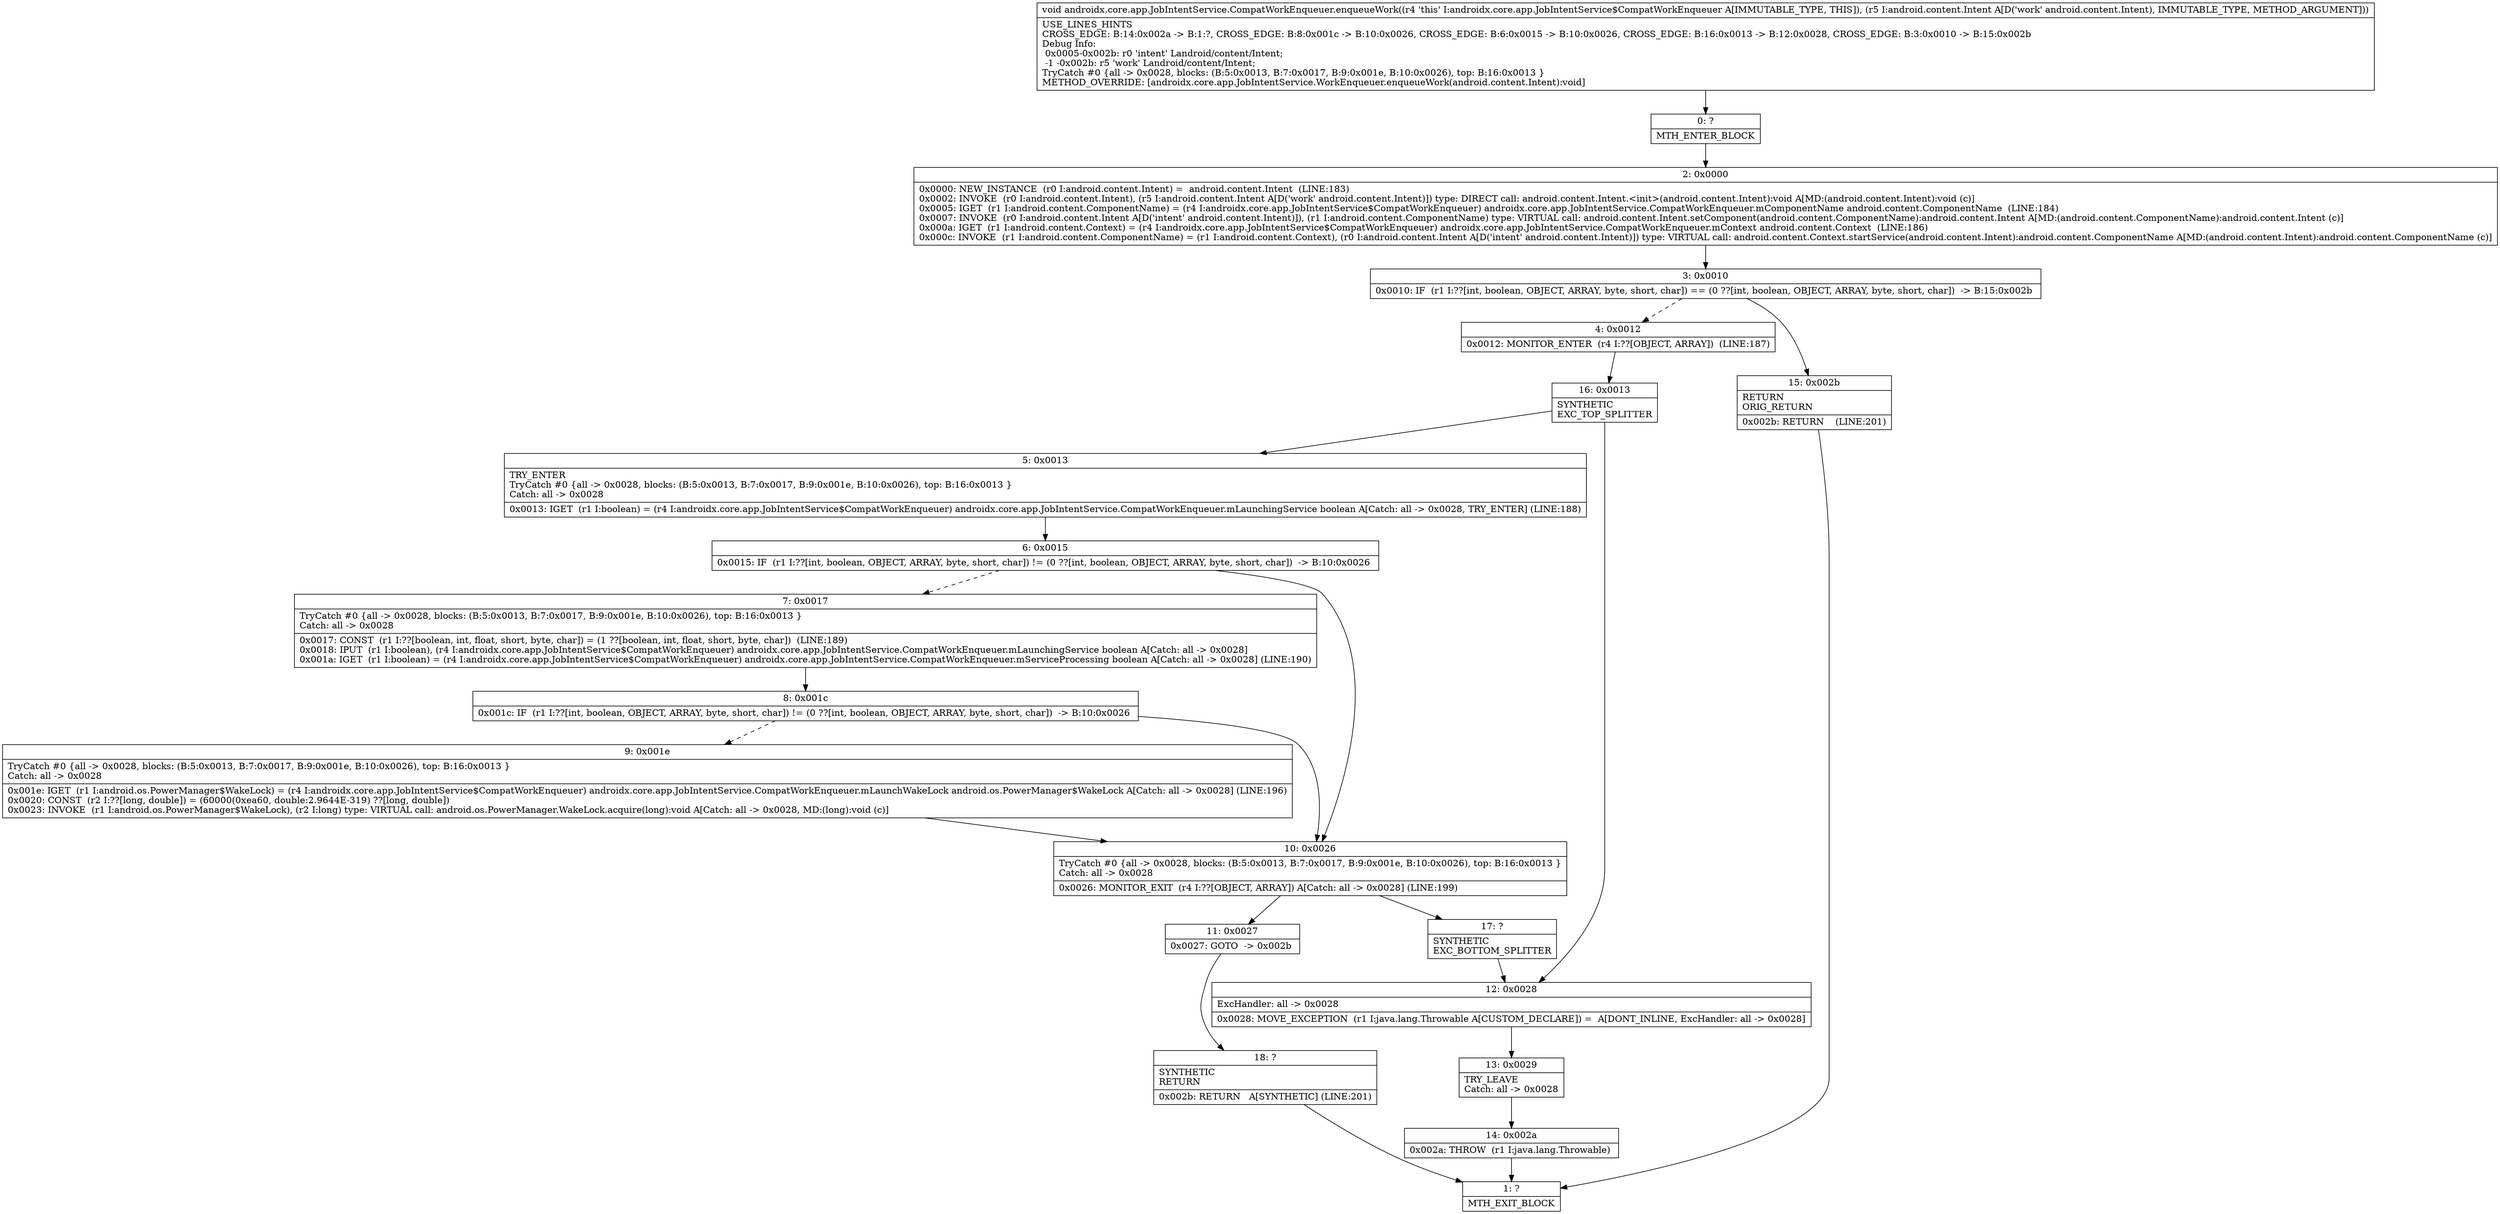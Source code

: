 digraph "CFG forandroidx.core.app.JobIntentService.CompatWorkEnqueuer.enqueueWork(Landroid\/content\/Intent;)V" {
Node_0 [shape=record,label="{0\:\ ?|MTH_ENTER_BLOCK\l}"];
Node_2 [shape=record,label="{2\:\ 0x0000|0x0000: NEW_INSTANCE  (r0 I:android.content.Intent) =  android.content.Intent  (LINE:183)\l0x0002: INVOKE  (r0 I:android.content.Intent), (r5 I:android.content.Intent A[D('work' android.content.Intent)]) type: DIRECT call: android.content.Intent.\<init\>(android.content.Intent):void A[MD:(android.content.Intent):void (c)]\l0x0005: IGET  (r1 I:android.content.ComponentName) = (r4 I:androidx.core.app.JobIntentService$CompatWorkEnqueuer) androidx.core.app.JobIntentService.CompatWorkEnqueuer.mComponentName android.content.ComponentName  (LINE:184)\l0x0007: INVOKE  (r0 I:android.content.Intent A[D('intent' android.content.Intent)]), (r1 I:android.content.ComponentName) type: VIRTUAL call: android.content.Intent.setComponent(android.content.ComponentName):android.content.Intent A[MD:(android.content.ComponentName):android.content.Intent (c)]\l0x000a: IGET  (r1 I:android.content.Context) = (r4 I:androidx.core.app.JobIntentService$CompatWorkEnqueuer) androidx.core.app.JobIntentService.CompatWorkEnqueuer.mContext android.content.Context  (LINE:186)\l0x000c: INVOKE  (r1 I:android.content.ComponentName) = (r1 I:android.content.Context), (r0 I:android.content.Intent A[D('intent' android.content.Intent)]) type: VIRTUAL call: android.content.Context.startService(android.content.Intent):android.content.ComponentName A[MD:(android.content.Intent):android.content.ComponentName (c)]\l}"];
Node_3 [shape=record,label="{3\:\ 0x0010|0x0010: IF  (r1 I:??[int, boolean, OBJECT, ARRAY, byte, short, char]) == (0 ??[int, boolean, OBJECT, ARRAY, byte, short, char])  \-\> B:15:0x002b \l}"];
Node_4 [shape=record,label="{4\:\ 0x0012|0x0012: MONITOR_ENTER  (r4 I:??[OBJECT, ARRAY])  (LINE:187)\l}"];
Node_16 [shape=record,label="{16\:\ 0x0013|SYNTHETIC\lEXC_TOP_SPLITTER\l}"];
Node_5 [shape=record,label="{5\:\ 0x0013|TRY_ENTER\lTryCatch #0 \{all \-\> 0x0028, blocks: (B:5:0x0013, B:7:0x0017, B:9:0x001e, B:10:0x0026), top: B:16:0x0013 \}\lCatch: all \-\> 0x0028\l|0x0013: IGET  (r1 I:boolean) = (r4 I:androidx.core.app.JobIntentService$CompatWorkEnqueuer) androidx.core.app.JobIntentService.CompatWorkEnqueuer.mLaunchingService boolean A[Catch: all \-\> 0x0028, TRY_ENTER] (LINE:188)\l}"];
Node_6 [shape=record,label="{6\:\ 0x0015|0x0015: IF  (r1 I:??[int, boolean, OBJECT, ARRAY, byte, short, char]) != (0 ??[int, boolean, OBJECT, ARRAY, byte, short, char])  \-\> B:10:0x0026 \l}"];
Node_7 [shape=record,label="{7\:\ 0x0017|TryCatch #0 \{all \-\> 0x0028, blocks: (B:5:0x0013, B:7:0x0017, B:9:0x001e, B:10:0x0026), top: B:16:0x0013 \}\lCatch: all \-\> 0x0028\l|0x0017: CONST  (r1 I:??[boolean, int, float, short, byte, char]) = (1 ??[boolean, int, float, short, byte, char])  (LINE:189)\l0x0018: IPUT  (r1 I:boolean), (r4 I:androidx.core.app.JobIntentService$CompatWorkEnqueuer) androidx.core.app.JobIntentService.CompatWorkEnqueuer.mLaunchingService boolean A[Catch: all \-\> 0x0028]\l0x001a: IGET  (r1 I:boolean) = (r4 I:androidx.core.app.JobIntentService$CompatWorkEnqueuer) androidx.core.app.JobIntentService.CompatWorkEnqueuer.mServiceProcessing boolean A[Catch: all \-\> 0x0028] (LINE:190)\l}"];
Node_8 [shape=record,label="{8\:\ 0x001c|0x001c: IF  (r1 I:??[int, boolean, OBJECT, ARRAY, byte, short, char]) != (0 ??[int, boolean, OBJECT, ARRAY, byte, short, char])  \-\> B:10:0x0026 \l}"];
Node_9 [shape=record,label="{9\:\ 0x001e|TryCatch #0 \{all \-\> 0x0028, blocks: (B:5:0x0013, B:7:0x0017, B:9:0x001e, B:10:0x0026), top: B:16:0x0013 \}\lCatch: all \-\> 0x0028\l|0x001e: IGET  (r1 I:android.os.PowerManager$WakeLock) = (r4 I:androidx.core.app.JobIntentService$CompatWorkEnqueuer) androidx.core.app.JobIntentService.CompatWorkEnqueuer.mLaunchWakeLock android.os.PowerManager$WakeLock A[Catch: all \-\> 0x0028] (LINE:196)\l0x0020: CONST  (r2 I:??[long, double]) = (60000(0xea60, double:2.9644E\-319) ??[long, double]) \l0x0023: INVOKE  (r1 I:android.os.PowerManager$WakeLock), (r2 I:long) type: VIRTUAL call: android.os.PowerManager.WakeLock.acquire(long):void A[Catch: all \-\> 0x0028, MD:(long):void (c)]\l}"];
Node_10 [shape=record,label="{10\:\ 0x0026|TryCatch #0 \{all \-\> 0x0028, blocks: (B:5:0x0013, B:7:0x0017, B:9:0x001e, B:10:0x0026), top: B:16:0x0013 \}\lCatch: all \-\> 0x0028\l|0x0026: MONITOR_EXIT  (r4 I:??[OBJECT, ARRAY]) A[Catch: all \-\> 0x0028] (LINE:199)\l}"];
Node_11 [shape=record,label="{11\:\ 0x0027|0x0027: GOTO  \-\> 0x002b \l}"];
Node_18 [shape=record,label="{18\:\ ?|SYNTHETIC\lRETURN\l|0x002b: RETURN   A[SYNTHETIC] (LINE:201)\l}"];
Node_1 [shape=record,label="{1\:\ ?|MTH_EXIT_BLOCK\l}"];
Node_17 [shape=record,label="{17\:\ ?|SYNTHETIC\lEXC_BOTTOM_SPLITTER\l}"];
Node_12 [shape=record,label="{12\:\ 0x0028|ExcHandler: all \-\> 0x0028\l|0x0028: MOVE_EXCEPTION  (r1 I:java.lang.Throwable A[CUSTOM_DECLARE]) =  A[DONT_INLINE, ExcHandler: all \-\> 0x0028]\l}"];
Node_13 [shape=record,label="{13\:\ 0x0029|TRY_LEAVE\lCatch: all \-\> 0x0028\l}"];
Node_14 [shape=record,label="{14\:\ 0x002a|0x002a: THROW  (r1 I:java.lang.Throwable) \l}"];
Node_15 [shape=record,label="{15\:\ 0x002b|RETURN\lORIG_RETURN\l|0x002b: RETURN    (LINE:201)\l}"];
MethodNode[shape=record,label="{void androidx.core.app.JobIntentService.CompatWorkEnqueuer.enqueueWork((r4 'this' I:androidx.core.app.JobIntentService$CompatWorkEnqueuer A[IMMUTABLE_TYPE, THIS]), (r5 I:android.content.Intent A[D('work' android.content.Intent), IMMUTABLE_TYPE, METHOD_ARGUMENT]))  | USE_LINES_HINTS\lCROSS_EDGE: B:14:0x002a \-\> B:1:?, CROSS_EDGE: B:8:0x001c \-\> B:10:0x0026, CROSS_EDGE: B:6:0x0015 \-\> B:10:0x0026, CROSS_EDGE: B:16:0x0013 \-\> B:12:0x0028, CROSS_EDGE: B:3:0x0010 \-\> B:15:0x002b\lDebug Info:\l  0x0005\-0x002b: r0 'intent' Landroid\/content\/Intent;\l  \-1 \-0x002b: r5 'work' Landroid\/content\/Intent;\lTryCatch #0 \{all \-\> 0x0028, blocks: (B:5:0x0013, B:7:0x0017, B:9:0x001e, B:10:0x0026), top: B:16:0x0013 \}\lMETHOD_OVERRIDE: [androidx.core.app.JobIntentService.WorkEnqueuer.enqueueWork(android.content.Intent):void]\l}"];
MethodNode -> Node_0;Node_0 -> Node_2;
Node_2 -> Node_3;
Node_3 -> Node_4[style=dashed];
Node_3 -> Node_15;
Node_4 -> Node_16;
Node_16 -> Node_5;
Node_16 -> Node_12;
Node_5 -> Node_6;
Node_6 -> Node_7[style=dashed];
Node_6 -> Node_10;
Node_7 -> Node_8;
Node_8 -> Node_9[style=dashed];
Node_8 -> Node_10;
Node_9 -> Node_10;
Node_10 -> Node_11;
Node_10 -> Node_17;
Node_11 -> Node_18;
Node_18 -> Node_1;
Node_17 -> Node_12;
Node_12 -> Node_13;
Node_13 -> Node_14;
Node_14 -> Node_1;
Node_15 -> Node_1;
}

